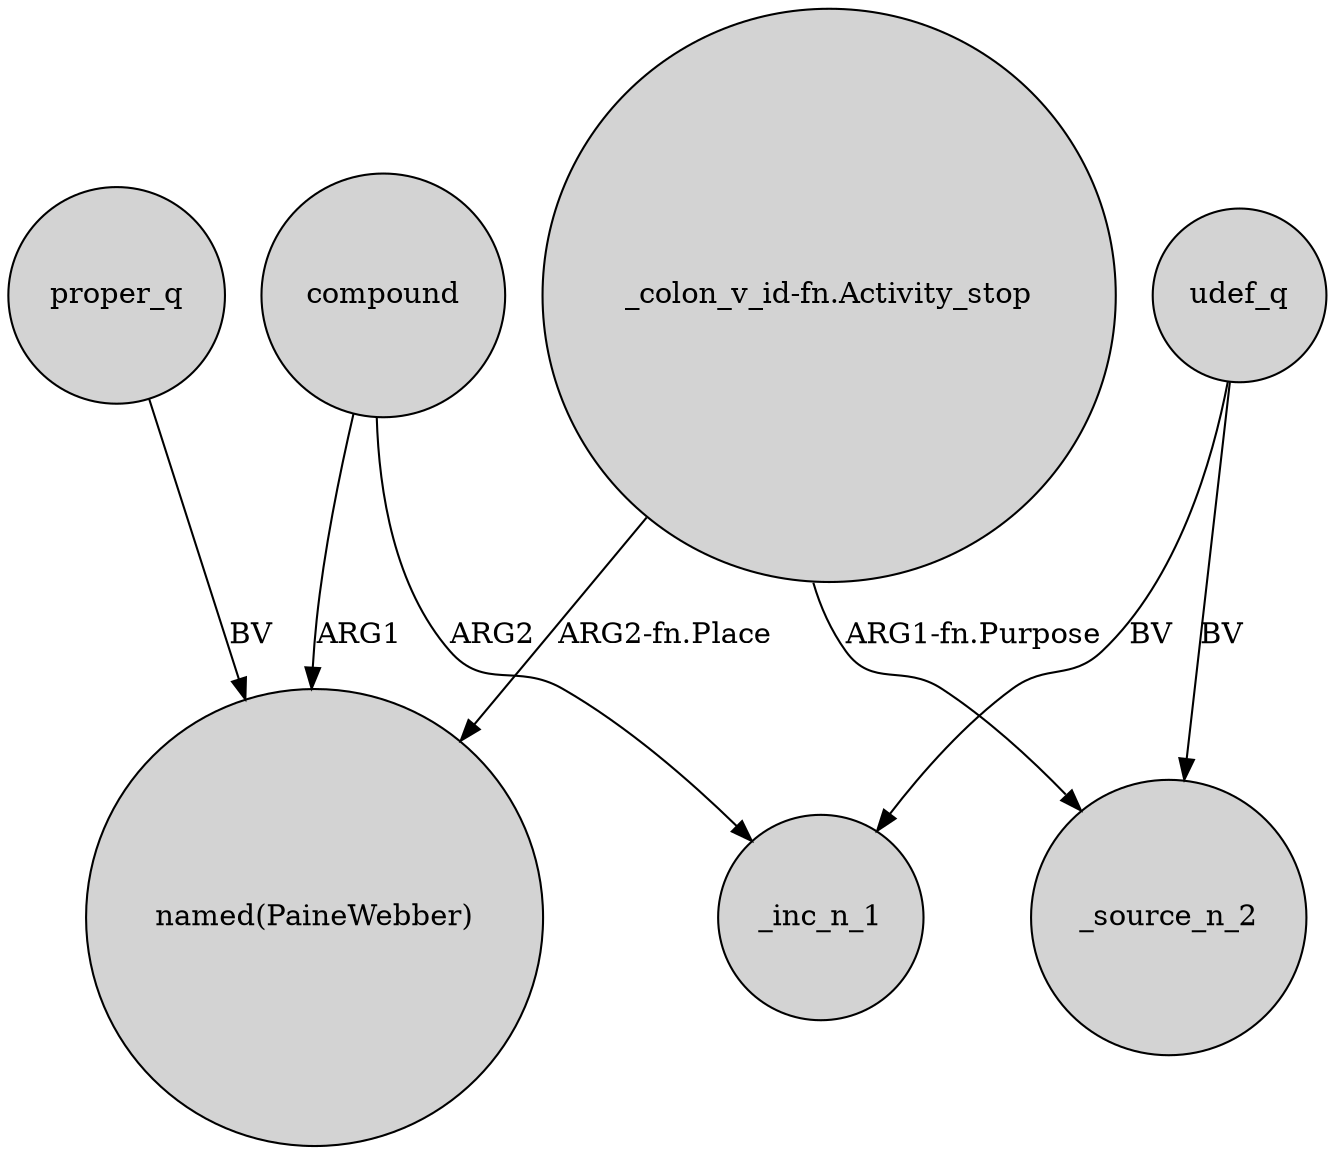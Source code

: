 digraph {
	node [shape=circle style=filled]
	compound -> "named(PaineWebber)" [label=ARG1]
	"_colon_v_id-fn.Activity_stop" -> "named(PaineWebber)" [label="ARG2-fn.Place"]
	proper_q -> "named(PaineWebber)" [label=BV]
	"_colon_v_id-fn.Activity_stop" -> _source_n_2 [label="ARG1-fn.Purpose"]
	udef_q -> _inc_n_1 [label=BV]
	udef_q -> _source_n_2 [label=BV]
	compound -> _inc_n_1 [label=ARG2]
}
